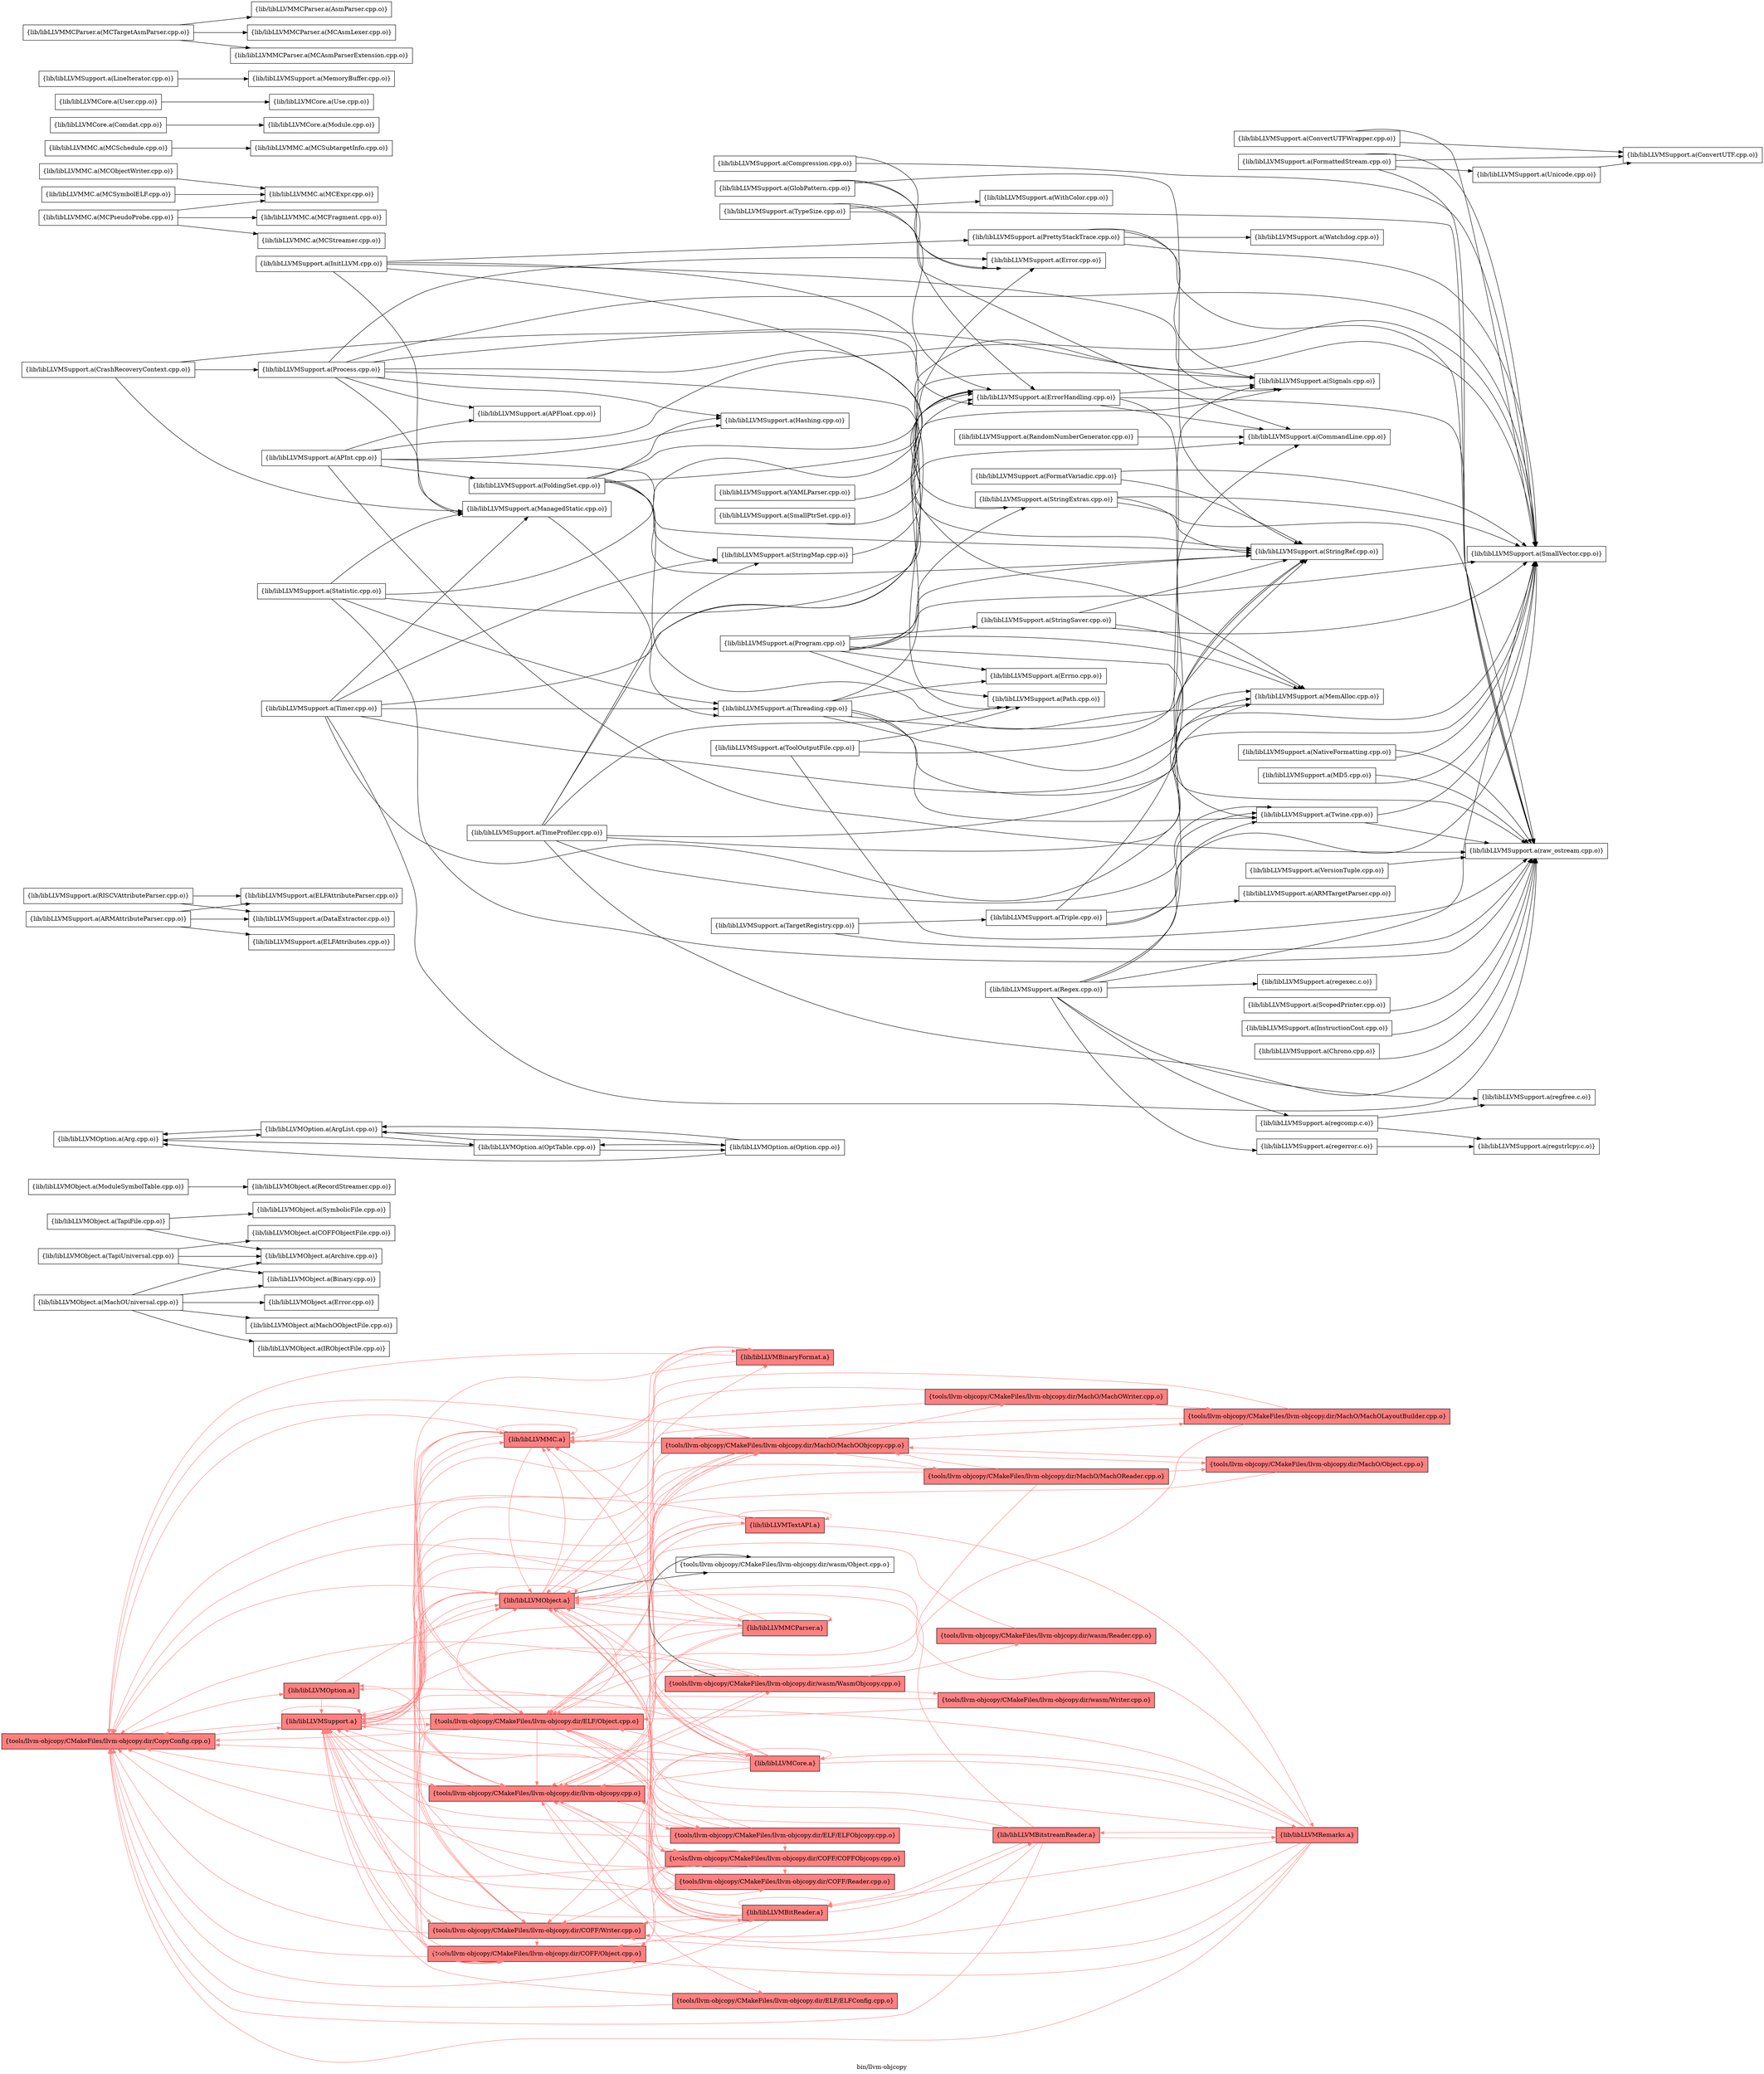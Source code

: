 digraph "bin/llvm-objcopy" {
	label="bin/llvm-objcopy";
	rankdir="LR"
	{ rank=same; Node0x5558c8096448;  }
	{ rank=same; Node0x5558c8097758; Node0x5558c8097208;  }
	{ rank=same; Node0x5558c8096808; Node0x5558c8095368; Node0x5558c809b2b8; Node0x5558c8099878; Node0x5558c8098838; Node0x5558c80958b8;  }
	{ rank=same; Node0x5558c8098e28; Node0x5558c8096498; Node0x5558c8092ac8; Node0x5558c809b8f8; Node0x5558c80995f8; Node0x5558c8095548; Node0x5558c8094008; Node0x5558c80930b8; Node0x5558c8095638; Node0x5558c8098568; Node0x5558c8097988; Node0x5558c8095598;  }

	Node0x5558c8096448 [shape=record,shape=box,style=filled,fillcolor="1.000000 0.5 1",group=1,label="{tools/llvm-objcopy/CMakeFiles/llvm-objcopy.dir/CopyConfig.cpp.o}"];
	Node0x5558c8096448 -> Node0x5558c8097758[color="1.000000 0.5 1"];
	Node0x5558c8096448 -> Node0x5558c8097208[color="1.000000 0.5 1"];
	Node0x5558c8097758 [shape=record,shape=box,style=filled,fillcolor="1.000000 0.5 1",group=1,label="{lib/libLLVMOption.a}"];
	Node0x5558c8097758 -> Node0x5558c8097208[color="1.000000 0.5 1"];
	Node0x5558c8097758 -> Node0x5558c8096808[color="1.000000 0.5 1"];
	Node0x5558c8097208 [shape=record,shape=box,style=filled,fillcolor="1.000000 0.5 1",group=1,label="{lib/libLLVMSupport.a}"];
	Node0x5558c8097208 -> Node0x5558c8096808[color="1.000000 0.5 1"];
	Node0x5558c8097208 -> Node0x5558c8097208[color="1.000000 0.5 1"];
	Node0x5558c8097208 -> Node0x5558c8095368[color="1.000000 0.5 1"];
	Node0x5558c8097208 -> Node0x5558c8096448[color="1.000000 0.5 1"];
	Node0x5558c8097208 -> Node0x5558c809b2b8[color="1.000000 0.5 1"];
	Node0x5558c8097208 -> Node0x5558c8099878[color="1.000000 0.5 1"];
	Node0x5558c8097208 -> Node0x5558c8098838[color="1.000000 0.5 1"];
	Node0x5558c8097208 -> Node0x5558c80958b8[color="1.000000 0.5 1"];
	Node0x5558c8095368 [shape=record,shape=box,style=filled,fillcolor="1.000000 0.5 1",group=1,label="{tools/llvm-objcopy/CMakeFiles/llvm-objcopy.dir/llvm-objcopy.cpp.o}"];
	Node0x5558c8095368 -> Node0x5558c8096448[color="1.000000 0.5 1"];
	Node0x5558c8095368 -> Node0x5558c8095638[color="1.000000 0.5 1"];
	Node0x5558c8095368 -> Node0x5558c8098568[color="1.000000 0.5 1"];
	Node0x5558c8095368 -> Node0x5558c8097988[color="1.000000 0.5 1"];
	Node0x5558c8095368 -> Node0x5558c809b8f8[color="1.000000 0.5 1"];
	Node0x5558c8095368 -> Node0x5558c8095598[color="1.000000 0.5 1"];
	Node0x5558c8095368 -> Node0x5558c8096808[color="1.000000 0.5 1"];
	Node0x5558c8095368 -> Node0x5558c8097208[color="1.000000 0.5 1"];
	Node0x5558c8095638 [shape=record,shape=box,style=filled,fillcolor="1.000000 0.5 1",group=1,label="{tools/llvm-objcopy/CMakeFiles/llvm-objcopy.dir/COFF/COFFObjcopy.cpp.o}"];
	Node0x5558c8095638 -> Node0x5558c8096448[color="1.000000 0.5 1"];
	Node0x5558c8095638 -> Node0x5558c8099878[color="1.000000 0.5 1"];
	Node0x5558c8095638 -> Node0x5558c80995f8[color="1.000000 0.5 1"];
	Node0x5558c8095638 -> Node0x5558c8098838[color="1.000000 0.5 1"];
	Node0x5558c8095638 -> Node0x5558c8097208[color="1.000000 0.5 1"];
	Node0x5558c8095638 -> Node0x5558c80958b8[color="1.000000 0.5 1"];
	Node0x5558c8098568 [shape=record,shape=box,style=filled,fillcolor="1.000000 0.5 1",group=1,label="{tools/llvm-objcopy/CMakeFiles/llvm-objcopy.dir/ELF/ELFConfig.cpp.o}"];
	Node0x5558c8098568 -> Node0x5558c8096448[color="1.000000 0.5 1"];
	Node0x5558c8098568 -> Node0x5558c8097208[color="1.000000 0.5 1"];
	Node0x5558c8097988 [shape=record,shape=box,style=filled,fillcolor="1.000000 0.5 1",group=1,label="{tools/llvm-objcopy/CMakeFiles/llvm-objcopy.dir/ELF/ELFObjcopy.cpp.o}"];
	Node0x5558c8097988 -> Node0x5558c8096448[color="1.000000 0.5 1"];
	Node0x5558c8097988 -> Node0x5558c8095368[color="1.000000 0.5 1"];
	Node0x5558c8097988 -> Node0x5558c8095638[color="1.000000 0.5 1"];
	Node0x5558c8097988 -> Node0x5558c809b2b8[color="1.000000 0.5 1"];
	Node0x5558c8097988 -> Node0x5558c8096808[color="1.000000 0.5 1"];
	Node0x5558c8097988 -> Node0x5558c8097208[color="1.000000 0.5 1"];
	Node0x5558c809b8f8 [shape=record,shape=box,style=filled,fillcolor="1.000000 0.5 1",group=1,label="{tools/llvm-objcopy/CMakeFiles/llvm-objcopy.dir/MachO/MachOObjcopy.cpp.o}"];
	Node0x5558c809b8f8 -> Node0x5558c8096448[color="1.000000 0.5 1"];
	Node0x5558c809b8f8 -> Node0x5558c8095368[color="1.000000 0.5 1"];
	Node0x5558c809b8f8 -> Node0x5558c8095638[color="1.000000 0.5 1"];
	Node0x5558c809b8f8 -> Node0x5558c809b2b8[color="1.000000 0.5 1"];
	Node0x5558c809b8f8 -> Node0x5558c809c078[color="1.000000 0.5 1"];
	Node0x5558c809b8f8 -> Node0x5558c809c848[color="1.000000 0.5 1"];
	Node0x5558c809b8f8 -> Node0x5558c8097de8[color="1.000000 0.5 1"];
	Node0x5558c809b8f8 -> Node0x5558c8098748[color="1.000000 0.5 1"];
	Node0x5558c809b8f8 -> Node0x5558c8096808[color="1.000000 0.5 1"];
	Node0x5558c809b8f8 -> Node0x5558c8097208[color="1.000000 0.5 1"];
	Node0x5558c809b8f8 -> Node0x5558c80958b8[color="1.000000 0.5 1"];
	Node0x5558c8095598 [shape=record,shape=box,style=filled,fillcolor="1.000000 0.5 1",group=1,label="{tools/llvm-objcopy/CMakeFiles/llvm-objcopy.dir/wasm/WasmObjcopy.cpp.o}"];
	Node0x5558c8095598 -> Node0x5558c8096448[color="1.000000 0.5 1"];
	Node0x5558c8095598 -> Node0x5558c8095368[color="1.000000 0.5 1"];
	Node0x5558c8095598 -> Node0x5558c8095638[color="1.000000 0.5 1"];
	Node0x5558c8095598 -> Node0x5558c8098e28;
	Node0x5558c8095598 -> Node0x5558c8099698[color="1.000000 0.5 1"];
	Node0x5558c8095598 -> Node0x5558c8099e18[color="1.000000 0.5 1"];
	Node0x5558c8095598 -> Node0x5558c8097208[color="1.000000 0.5 1"];
	Node0x5558c8096808 [shape=record,shape=box,style=filled,fillcolor="1.000000 0.5 1",group=1,label="{lib/libLLVMObject.a}"];
	Node0x5558c8096808 -> Node0x5558c8096448[color="1.000000 0.5 1"];
	Node0x5558c8096808 -> Node0x5558c8095368[color="1.000000 0.5 1"];
	Node0x5558c8096808 -> Node0x5558c8099878[color="1.000000 0.5 1"];
	Node0x5558c8096808 -> Node0x5558c809b2b8[color="1.000000 0.5 1"];
	Node0x5558c8096808 -> Node0x5558c8098e28;
	Node0x5558c8096808 -> Node0x5558c8096808[color="1.000000 0.5 1"];
	Node0x5558c8096808 -> Node0x5558c8097208[color="1.000000 0.5 1"];
	Node0x5558c8096808 -> Node0x5558c8098838[color="1.000000 0.5 1"];
	Node0x5558c8096808 -> Node0x5558c8096498[color="1.000000 0.5 1"];
	Node0x5558c8096808 -> Node0x5558c8092ac8[color="1.000000 0.5 1"];
	Node0x5558c8096808 -> Node0x5558c809b8f8[color="1.000000 0.5 1"];
	Node0x5558c8096808 -> Node0x5558c80995f8[color="1.000000 0.5 1"];
	Node0x5558c8096808 -> Node0x5558c80958b8[color="1.000000 0.5 1"];
	Node0x5558c8096808 -> Node0x5558c8095548[color="1.000000 0.5 1"];
	Node0x5558c8096808 -> Node0x5558c8094008[color="1.000000 0.5 1"];
	Node0x5558c8096808 -> Node0x5558c80930b8[color="1.000000 0.5 1"];
	Node0x5558c8099878 [shape=record,shape=box,style=filled,fillcolor="1.000000 0.5 1",group=1,label="{tools/llvm-objcopy/CMakeFiles/llvm-objcopy.dir/COFF/Object.cpp.o}"];
	Node0x5558c8099878 -> Node0x5558c8096448[color="1.000000 0.5 1"];
	Node0x5558c8099878 -> Node0x5558c8096808[color="1.000000 0.5 1"];
	Node0x5558c8099878 -> Node0x5558c8097208[color="1.000000 0.5 1"];
	Node0x5558c80995f8 [shape=record,shape=box,style=filled,fillcolor="1.000000 0.5 1",group=1,label="{tools/llvm-objcopy/CMakeFiles/llvm-objcopy.dir/COFF/Reader.cpp.o}"];
	Node0x5558c80995f8 -> Node0x5558c8095368[color="1.000000 0.5 1"];
	Node0x5558c80995f8 -> Node0x5558c8099878[color="1.000000 0.5 1"];
	Node0x5558c80995f8 -> Node0x5558c8096808[color="1.000000 0.5 1"];
	Node0x5558c80995f8 -> Node0x5558c8097208[color="1.000000 0.5 1"];
	Node0x5558c8098838 [shape=record,shape=box,style=filled,fillcolor="1.000000 0.5 1",group=1,label="{tools/llvm-objcopy/CMakeFiles/llvm-objcopy.dir/COFF/Writer.cpp.o}"];
	Node0x5558c8098838 -> Node0x5558c8096448[color="1.000000 0.5 1"];
	Node0x5558c8098838 -> Node0x5558c8099878[color="1.000000 0.5 1"];
	Node0x5558c8098838 -> Node0x5558c8096808[color="1.000000 0.5 1"];
	Node0x5558c8098838 -> Node0x5558c8097208[color="1.000000 0.5 1"];
	Node0x5558c8098838 -> Node0x5558c80958b8[color="1.000000 0.5 1"];
	Node0x5558c80958b8 [shape=record,shape=box,style=filled,fillcolor="1.000000 0.5 1",group=1,label="{lib/libLLVMMC.a}"];
	Node0x5558c80958b8 -> Node0x5558c8096448[color="1.000000 0.5 1"];
	Node0x5558c80958b8 -> Node0x5558c809b2b8[color="1.000000 0.5 1"];
	Node0x5558c80958b8 -> Node0x5558c8096808[color="1.000000 0.5 1"];
	Node0x5558c80958b8 -> Node0x5558c8097208[color="1.000000 0.5 1"];
	Node0x5558c80958b8 -> Node0x5558c80958b8[color="1.000000 0.5 1"];
	Node0x5558c80958b8 -> Node0x5558c8092ac8[color="1.000000 0.5 1"];
	Node0x5558c80958b8 -> Node0x5558c8095368[color="1.000000 0.5 1"];
	Node0x5558c809b2b8 [shape=record,shape=box,style=filled,fillcolor="1.000000 0.5 1",group=1,label="{tools/llvm-objcopy/CMakeFiles/llvm-objcopy.dir/ELF/Object.cpp.o}"];
	Node0x5558c809b2b8 -> Node0x5558c8096448[color="1.000000 0.5 1"];
	Node0x5558c809b2b8 -> Node0x5558c8095368[color="1.000000 0.5 1"];
	Node0x5558c809b2b8 -> Node0x5558c8099878[color="1.000000 0.5 1"];
	Node0x5558c809b2b8 -> Node0x5558c8097988[color="1.000000 0.5 1"];
	Node0x5558c809b2b8 -> Node0x5558c8096808[color="1.000000 0.5 1"];
	Node0x5558c809b2b8 -> Node0x5558c8097208[color="1.000000 0.5 1"];
	Node0x5558c809b2b8 -> Node0x5558c80958b8[color="1.000000 0.5 1"];
	Node0x5558c809c078 [shape=record,shape=box,style=filled,fillcolor="1.000000 0.5 1",group=1,label="{tools/llvm-objcopy/CMakeFiles/llvm-objcopy.dir/MachO/MachOReader.cpp.o}"];
	Node0x5558c809c078 -> Node0x5558c809b2b8[color="1.000000 0.5 1"];
	Node0x5558c809c078 -> Node0x5558c809b8f8[color="1.000000 0.5 1"];
	Node0x5558c809c078 -> Node0x5558c8098748[color="1.000000 0.5 1"];
	Node0x5558c809c078 -> Node0x5558c8096808[color="1.000000 0.5 1"];
	Node0x5558c809c078 -> Node0x5558c8097208[color="1.000000 0.5 1"];
	Node0x5558c809c848 [shape=record,shape=box,style=filled,fillcolor="1.000000 0.5 1",group=1,label="{tools/llvm-objcopy/CMakeFiles/llvm-objcopy.dir/MachO/MachOWriter.cpp.o}"];
	Node0x5558c809c848 -> Node0x5558c8097de8[color="1.000000 0.5 1"];
	Node0x5558c809c848 -> Node0x5558c8097208[color="1.000000 0.5 1"];
	Node0x5558c809c848 -> Node0x5558c80958b8[color="1.000000 0.5 1"];
	Node0x5558c8097de8 [shape=record,shape=box,style=filled,fillcolor="1.000000 0.5 1",group=1,label="{tools/llvm-objcopy/CMakeFiles/llvm-objcopy.dir/MachO/MachOLayoutBuilder.cpp.o}"];
	Node0x5558c8097de8 -> Node0x5558c809b2b8[color="1.000000 0.5 1"];
	Node0x5558c8097de8 -> Node0x5558c8097208[color="1.000000 0.5 1"];
	Node0x5558c8097de8 -> Node0x5558c80958b8[color="1.000000 0.5 1"];
	Node0x5558c8098748 [shape=record,shape=box,style=filled,fillcolor="1.000000 0.5 1",group=1,label="{tools/llvm-objcopy/CMakeFiles/llvm-objcopy.dir/MachO/Object.cpp.o}"];
	Node0x5558c8098748 -> Node0x5558c809b8f8[color="1.000000 0.5 1"];
	Node0x5558c8098748 -> Node0x5558c8097208[color="1.000000 0.5 1"];
	Node0x5558c8099698 [shape=record,shape=box,style=filled,fillcolor="1.000000 0.5 1",group=1,label="{tools/llvm-objcopy/CMakeFiles/llvm-objcopy.dir/wasm/Reader.cpp.o}"];
	Node0x5558c8099698 -> Node0x5558c8096808[color="1.000000 0.5 1"];
	Node0x5558c8099e18 [shape=record,shape=box,style=filled,fillcolor="1.000000 0.5 1",group=1,label="{tools/llvm-objcopy/CMakeFiles/llvm-objcopy.dir/wasm/Writer.cpp.o}"];
	Node0x5558c8099e18 -> Node0x5558c809b2b8[color="1.000000 0.5 1"];
	Node0x5558c8099e18 -> Node0x5558c8097208[color="1.000000 0.5 1"];
	Node0x5558c8098e28 [shape=record,shape=box,group=0,label="{tools/llvm-objcopy/CMakeFiles/llvm-objcopy.dir/wasm/Object.cpp.o}"];
	Node0x5558c8096498 [shape=record,shape=box,style=filled,fillcolor="1.000000 0.5 1",group=1,label="{lib/libLLVMCore.a}"];
	Node0x5558c8096498 -> Node0x5558c8096808[color="1.000000 0.5 1"];
	Node0x5558c8096498 -> Node0x5558c8097208[color="1.000000 0.5 1"];
	Node0x5558c8096498 -> Node0x5558c8095548[color="1.000000 0.5 1"];
	Node0x5558c8096498 -> Node0x5558c8096498[color="1.000000 0.5 1"];
	Node0x5558c8096498 -> Node0x5558c8096448[color="1.000000 0.5 1"];
	Node0x5558c8096498 -> Node0x5558c8092ac8[color="1.000000 0.5 1"];
	Node0x5558c8096498 -> Node0x5558c8095368[color="1.000000 0.5 1"];
	Node0x5558c8096498 -> Node0x5558c8095f48[color="1.000000 0.5 1"];
	Node0x5558c8096498 -> Node0x5558c8097758[color="1.000000 0.5 1"];
	Node0x5558c8096498 -> Node0x5558c809b2b8[color="1.000000 0.5 1"];
	Node0x5558c8092ac8 [shape=record,shape=box,style=filled,fillcolor="1.000000 0.5 1",group=1,label="{lib/libLLVMBinaryFormat.a}"];
	Node0x5558c8092ac8 -> Node0x5558c8096498[color="1.000000 0.5 1"];
	Node0x5558c8092ac8 -> Node0x5558c8096448[color="1.000000 0.5 1"];
	Node0x5558c8092ac8 -> Node0x5558c8097208[color="1.000000 0.5 1"];
	Node0x5558c8093e28 [shape=record,shape=box,group=0,label="{lib/libLLVMObject.a(MachOUniversal.cpp.o)}"];
	Node0x5558c8093e28 -> Node0x5558c809bc68;
	Node0x5558c8093e28 -> Node0x5558c809c258;
	Node0x5558c8093e28 -> Node0x5558c8093068;
	Node0x5558c8093e28 -> Node0x5558c8094c88;
	Node0x5558c8093e28 -> Node0x5558c80945f8;
	Node0x5558c809bc68 [shape=record,shape=box,group=0,label="{lib/libLLVMObject.a(Archive.cpp.o)}"];
	Node0x5558c809c258 [shape=record,shape=box,group=0,label="{lib/libLLVMObject.a(Binary.cpp.o)}"];
	Node0x5558c8093068 [shape=record,shape=box,group=0,label="{lib/libLLVMObject.a(Error.cpp.o)}"];
	Node0x5558c8094c88 [shape=record,shape=box,group=0,label="{lib/libLLVMObject.a(MachOObjectFile.cpp.o)}"];
	Node0x5558c80945f8 [shape=record,shape=box,group=0,label="{lib/libLLVMObject.a(IRObjectFile.cpp.o)}"];
	Node0x5558c8095548 [shape=record,shape=box,style=filled,fillcolor="1.000000 0.5 1",group=1,label="{lib/libLLVMBitReader.a}"];
	Node0x5558c8095548 -> Node0x5558c8096448[color="1.000000 0.5 1"];
	Node0x5558c8095548 -> Node0x5558c8095368[color="1.000000 0.5 1"];
	Node0x5558c8095548 -> Node0x5558c8099878[color="1.000000 0.5 1"];
	Node0x5558c8095548 -> Node0x5558c8098838[color="1.000000 0.5 1"];
	Node0x5558c8095548 -> Node0x5558c809b2b8[color="1.000000 0.5 1"];
	Node0x5558c8095548 -> Node0x5558c8096808[color="1.000000 0.5 1"];
	Node0x5558c8095548 -> Node0x5558c8097758[color="1.000000 0.5 1"];
	Node0x5558c8095548 -> Node0x5558c8097208[color="1.000000 0.5 1"];
	Node0x5558c8095548 -> Node0x5558c8095548[color="1.000000 0.5 1"];
	Node0x5558c8095548 -> Node0x5558c8096498[color="1.000000 0.5 1"];
	Node0x5558c8095548 -> Node0x5558c80944b8[color="1.000000 0.5 1"];
	Node0x5558c8099328 [shape=record,shape=box,group=0,label="{lib/libLLVMObject.a(ModuleSymbolTable.cpp.o)}"];
	Node0x5558c8099328 -> Node0x5558c8097e38;
	Node0x5558c8097e38 [shape=record,shape=box,group=0,label="{lib/libLLVMObject.a(RecordStreamer.cpp.o)}"];
	Node0x5558c8094008 [shape=record,shape=box,style=filled,fillcolor="1.000000 0.5 1",group=1,label="{lib/libLLVMMCParser.a}"];
	Node0x5558c8094008 -> Node0x5558c8096448[color="1.000000 0.5 1"];
	Node0x5558c8094008 -> Node0x5558c8095368[color="1.000000 0.5 1"];
	Node0x5558c8094008 -> Node0x5558c8098838[color="1.000000 0.5 1"];
	Node0x5558c8094008 -> Node0x5558c809b2b8[color="1.000000 0.5 1"];
	Node0x5558c8094008 -> Node0x5558c8097208[color="1.000000 0.5 1"];
	Node0x5558c8094008 -> Node0x5558c8096808[color="1.000000 0.5 1"];
	Node0x5558c8094008 -> Node0x5558c80958b8[color="1.000000 0.5 1"];
	Node0x5558c8094008 -> Node0x5558c8094008[color="1.000000 0.5 1"];
	Node0x5558c8094008 -> Node0x5558c8096498[color="1.000000 0.5 1"];
	Node0x5558c80972a8 [shape=record,shape=box,group=0,label="{lib/libLLVMObject.a(TapiUniversal.cpp.o)}"];
	Node0x5558c80972a8 -> Node0x5558c809bc68;
	Node0x5558c80972a8 -> Node0x5558c809c258;
	Node0x5558c80972a8 -> Node0x5558c8093658;
	Node0x5558c8093658 [shape=record,shape=box,group=0,label="{lib/libLLVMObject.a(COFFObjectFile.cpp.o)}"];
	Node0x5558c80930b8 [shape=record,shape=box,style=filled,fillcolor="1.000000 0.5 1",group=1,label="{lib/libLLVMTextAPI.a}"];
	Node0x5558c80930b8 -> Node0x5558c8097208[color="1.000000 0.5 1"];
	Node0x5558c80930b8 -> Node0x5558c80930b8[color="1.000000 0.5 1"];
	Node0x5558c80930b8 -> Node0x5558c8096448[color="1.000000 0.5 1"];
	Node0x5558c80930b8 -> Node0x5558c809b2b8[color="1.000000 0.5 1"];
	Node0x5558c80930b8 -> Node0x5558c8096808[color="1.000000 0.5 1"];
	Node0x5558c80930b8 -> Node0x5558c8095f48[color="1.000000 0.5 1"];
	Node0x5558c8096a88 [shape=record,shape=box,group=0,label="{lib/libLLVMObject.a(TapiFile.cpp.o)}"];
	Node0x5558c8096a88 -> Node0x5558c809bc68;
	Node0x5558c8096a88 -> Node0x5558c8097c08;
	Node0x5558c8097c08 [shape=record,shape=box,group=0,label="{lib/libLLVMObject.a(SymbolicFile.cpp.o)}"];
	Node0x5558c8096038 [shape=record,shape=box,group=0,label="{lib/libLLVMOption.a(Arg.cpp.o)}"];
	Node0x5558c8096038 -> Node0x5558c8096678;
	Node0x5558c8096678 [shape=record,shape=box,group=0,label="{lib/libLLVMOption.a(ArgList.cpp.o)}"];
	Node0x5558c8096678 -> Node0x5558c8096038;
	Node0x5558c8096678 -> Node0x5558c80972f8;
	Node0x5558c8096678 -> Node0x5558c80975c8;
	Node0x5558c80972f8 [shape=record,shape=box,group=0,label="{lib/libLLVMOption.a(Option.cpp.o)}"];
	Node0x5558c80972f8 -> Node0x5558c8096038;
	Node0x5558c80972f8 -> Node0x5558c8096678;
	Node0x5558c80972f8 -> Node0x5558c80975c8;
	Node0x5558c80975c8 [shape=record,shape=box,group=0,label="{lib/libLLVMOption.a(OptTable.cpp.o)}"];
	Node0x5558c80975c8 -> Node0x5558c8096038;
	Node0x5558c80975c8 -> Node0x5558c8096678;
	Node0x5558c80975c8 -> Node0x5558c80972f8;
	Node0x5558c80940a8 [shape=record,shape=box,group=0,label="{lib/libLLVMSupport.a(ARMAttributeParser.cpp.o)}"];
	Node0x5558c80940a8 -> Node0x5558c8099008;
	Node0x5558c80940a8 -> Node0x5558c809b128;
	Node0x5558c80940a8 -> Node0x5558c809abd8;
	Node0x5558c8099008 [shape=record,shape=box,group=0,label="{lib/libLLVMSupport.a(DataExtractor.cpp.o)}"];
	Node0x5558c809b128 [shape=record,shape=box,group=0,label="{lib/libLLVMSupport.a(ELFAttributeParser.cpp.o)}"];
	Node0x5558c809abd8 [shape=record,shape=box,group=0,label="{lib/libLLVMSupport.a(ELFAttributes.cpp.o)}"];
	Node0x5558c80986f8 [shape=record,shape=box,group=0,label="{lib/libLLVMSupport.a(Compression.cpp.o)}"];
	Node0x5558c80986f8 -> Node0x5558c809a458;
	Node0x5558c80986f8 -> Node0x5558c809b308;
	Node0x5558c809a458 [shape=record,shape=box,group=0,label="{lib/libLLVMSupport.a(Error.cpp.o)}"];
	Node0x5558c809b308 [shape=record,shape=box,group=0,label="{lib/libLLVMSupport.a(SmallVector.cpp.o)}"];
	Node0x5558c8099eb8 [shape=record,shape=box,group=0,label="{lib/libLLVMSupport.a(ConvertUTFWrapper.cpp.o)}"];
	Node0x5558c8099eb8 -> Node0x5558c80996e8;
	Node0x5558c8099eb8 -> Node0x5558c809b308;
	Node0x5558c80996e8 [shape=record,shape=box,group=0,label="{lib/libLLVMSupport.a(ConvertUTF.cpp.o)}"];
	Node0x5558c809c4d8 [shape=record,shape=box,group=0,label="{lib/libLLVMSupport.a(ErrorHandling.cpp.o)}"];
	Node0x5558c809c4d8 -> Node0x5558c80967b8;
	Node0x5558c809c4d8 -> Node0x5558c80991e8;
	Node0x5558c809c4d8 -> Node0x5558c8095098;
	Node0x5558c809c4d8 -> Node0x5558c8094d28;
	Node0x5558c80967b8 [shape=record,shape=box,group=0,label="{lib/libLLVMSupport.a(CommandLine.cpp.o)}"];
	Node0x5558c80991e8 [shape=record,shape=box,group=0,label="{lib/libLLVMSupport.a(Twine.cpp.o)}"];
	Node0x5558c80991e8 -> Node0x5558c809b308;
	Node0x5558c80991e8 -> Node0x5558c8095098;
	Node0x5558c8095098 [shape=record,shape=box,group=0,label="{lib/libLLVMSupport.a(raw_ostream.cpp.o)}"];
	Node0x5558c8094d28 [shape=record,shape=box,group=0,label="{lib/libLLVMSupport.a(Signals.cpp.o)}"];
	Node0x5558c8099fa8 [shape=record,shape=box,group=0,label="{lib/libLLVMSupport.a(FormatVariadic.cpp.o)}"];
	Node0x5558c8099fa8 -> Node0x5558c809b308;
	Node0x5558c8099fa8 -> Node0x5558c8092ed8;
	Node0x5558c8092ed8 [shape=record,shape=box,group=0,label="{lib/libLLVMSupport.a(StringRef.cpp.o)}"];
	Node0x5558c8097fc8 [shape=record,shape=box,group=0,label="{lib/libLLVMSupport.a(GlobPattern.cpp.o)}"];
	Node0x5558c8097fc8 -> Node0x5558c809a458;
	Node0x5558c8097fc8 -> Node0x5558c809c4d8;
	Node0x5558c8097fc8 -> Node0x5558c8092ed8;
	Node0x5558c8097938 [shape=record,shape=box,group=0,label="{lib/libLLVMSupport.a(InitLLVM.cpp.o)}"];
	Node0x5558c8097938 -> Node0x5558c809c4d8;
	Node0x5558c8097938 -> Node0x5558c8096df8;
	Node0x5558c8097938 -> Node0x5558c8096628;
	Node0x5558c8097938 -> Node0x5558c8095bd8;
	Node0x5558c8097938 -> Node0x5558c8094d28;
	Node0x5558c8096df8 [shape=record,shape=box,group=0,label="{lib/libLLVMSupport.a(ManagedStatic.cpp.o)}"];
	Node0x5558c8096df8 -> Node0x5558c8095f98;
	Node0x5558c8096628 [shape=record,shape=box,group=0,label="{lib/libLLVMSupport.a(MemAlloc.cpp.o)}"];
	Node0x5558c8095bd8 [shape=record,shape=box,group=0,label="{lib/libLLVMSupport.a(PrettyStackTrace.cpp.o)}"];
	Node0x5558c8095bd8 -> Node0x5558c809b308;
	Node0x5558c8095bd8 -> Node0x5558c8095098;
	Node0x5558c8095bd8 -> Node0x5558c8094d28;
	Node0x5558c8095bd8 -> Node0x5558c8097898;
	Node0x5558c8095f98 [shape=record,shape=box,group=0,label="{lib/libLLVMSupport.a(Threading.cpp.o)}"];
	Node0x5558c8095f98 -> Node0x5558c809c4d8;
	Node0x5558c8095f98 -> Node0x5558c8096628;
	Node0x5558c8095f98 -> Node0x5558c809b308;
	Node0x5558c8095f98 -> Node0x5558c8092ed8;
	Node0x5558c8095f98 -> Node0x5558c80991e8;
	Node0x5558c8095f98 -> Node0x5558c8092d48;
	Node0x5558c8096308 [shape=record,shape=box,group=0,label="{lib/libLLVMSupport.a(NativeFormatting.cpp.o)}"];
	Node0x5558c8096308 -> Node0x5558c809b308;
	Node0x5558c8096308 -> Node0x5558c8095098;
	Node0x5558c8097898 [shape=record,shape=box,group=0,label="{lib/libLLVMSupport.a(Watchdog.cpp.o)}"];
	Node0x5558c8099148 [shape=record,shape=box,group=0,label="{lib/libLLVMSupport.a(Regex.cpp.o)}"];
	Node0x5558c8099148 -> Node0x5558c809b308;
	Node0x5558c8099148 -> Node0x5558c8092ed8;
	Node0x5558c8099148 -> Node0x5558c80991e8;
	Node0x5558c8099148 -> Node0x5558c809a818;
	Node0x5558c8099148 -> Node0x5558c809a548;
	Node0x5558c8099148 -> Node0x5558c809ac28;
	Node0x5558c8099148 -> Node0x5558c809be48;
	Node0x5558c809a818 [shape=record,shape=box,group=0,label="{lib/libLLVMSupport.a(regcomp.c.o)}"];
	Node0x5558c809a818 -> Node0x5558c809be48;
	Node0x5558c809a818 -> Node0x5558c809c3e8;
	Node0x5558c809a548 [shape=record,shape=box,group=0,label="{lib/libLLVMSupport.a(regerror.c.o)}"];
	Node0x5558c809a548 -> Node0x5558c809c3e8;
	Node0x5558c809ac28 [shape=record,shape=box,group=0,label="{lib/libLLVMSupport.a(regexec.c.o)}"];
	Node0x5558c809be48 [shape=record,shape=box,group=0,label="{lib/libLLVMSupport.a(regfree.c.o)}"];
	Node0x5558c8099f08 [shape=record,shape=box,group=0,label="{lib/libLLVMSupport.a(RISCVAttributeParser.cpp.o)}"];
	Node0x5558c8099f08 -> Node0x5558c8099008;
	Node0x5558c8099f08 -> Node0x5558c809b128;
	Node0x5558c809a778 [shape=record,shape=box,group=0,label="{lib/libLLVMSupport.a(ScopedPrinter.cpp.o)}"];
	Node0x5558c809a778 -> Node0x5558c8095098;
	Node0x5558c809aef8 [shape=record,shape=box,group=0,label="{lib/libLLVMSupport.a(SmallPtrSet.cpp.o)}"];
	Node0x5558c809aef8 -> Node0x5558c809c4d8;
	Node0x5558c809c208 [shape=record,shape=box,group=0,label="{lib/libLLVMSupport.a(StringMap.cpp.o)}"];
	Node0x5558c809c208 -> Node0x5558c809c4d8;
	Node0x5558c8092ca8 [shape=record,shape=box,group=0,label="{lib/libLLVMSupport.a(StringSaver.cpp.o)}"];
	Node0x5558c8092ca8 -> Node0x5558c8096628;
	Node0x5558c8092ca8 -> Node0x5558c809b308;
	Node0x5558c8092ca8 -> Node0x5558c8092ed8;
	Node0x5558c8095ae8 [shape=record,shape=box,group=0,label="{lib/libLLVMSupport.a(APInt.cpp.o)}"];
	Node0x5558c8095ae8 -> Node0x5558c809b308;
	Node0x5558c8095ae8 -> Node0x5558c8092ed8;
	Node0x5558c8095ae8 -> Node0x5558c8093b58;
	Node0x5558c8095ae8 -> Node0x5558c8096358;
	Node0x5558c8095ae8 -> Node0x5558c80956d8;
	Node0x5558c8095ae8 -> Node0x5558c8095098;
	Node0x5558c8093b58 [shape=record,shape=box,group=0,label="{lib/libLLVMSupport.a(APFloat.cpp.o)}"];
	Node0x5558c8096358 [shape=record,shape=box,group=0,label="{lib/libLLVMSupport.a(FoldingSet.cpp.o)}"];
	Node0x5558c8096358 -> Node0x5558c809c4d8;
	Node0x5558c8096358 -> Node0x5558c8096628;
	Node0x5558c8096358 -> Node0x5558c809b308;
	Node0x5558c8096358 -> Node0x5558c809c208;
	Node0x5558c8096358 -> Node0x5558c8092ed8;
	Node0x5558c8096358 -> Node0x5558c80956d8;
	Node0x5558c80956d8 [shape=record,shape=box,group=0,label="{lib/libLLVMSupport.a(Hashing.cpp.o)}"];
	Node0x5558c80997d8 [shape=record,shape=box,group=0,label="{lib/libLLVMSupport.a(Triple.cpp.o)}"];
	Node0x5558c80997d8 -> Node0x5558c809b308;
	Node0x5558c80997d8 -> Node0x5558c8092ed8;
	Node0x5558c80997d8 -> Node0x5558c8099058;
	Node0x5558c80997d8 -> Node0x5558c80991e8;
	Node0x5558c8099058 [shape=record,shape=box,group=0,label="{lib/libLLVMSupport.a(ARMTargetParser.cpp.o)}"];
	Node0x5558c8098b08 [shape=record,shape=box,group=0,label="{lib/libLLVMSupport.a(TypeSize.cpp.o)}"];
	Node0x5558c8098b08 -> Node0x5558c80967b8;
	Node0x5558c8098b08 -> Node0x5558c809c4d8;
	Node0x5558c8098b08 -> Node0x5558c8097f78;
	Node0x5558c8098b08 -> Node0x5558c8095098;
	Node0x5558c8097f78 [shape=record,shape=box,group=0,label="{lib/libLLVMSupport.a(WithColor.cpp.o)}"];
	Node0x5558c809c6b8 [shape=record,shape=box,group=0,label="{lib/libLLVMSupport.a(YAMLParser.cpp.o)}"];
	Node0x5558c809c6b8 -> Node0x5558c809c4d8;
	Node0x5558c809b538 [shape=record,shape=box,group=0,label="{lib/libLLVMSupport.a(Unicode.cpp.o)}"];
	Node0x5558c809b538 -> Node0x5558c80996e8;
	Node0x5558c809c3e8 [shape=record,shape=box,group=0,label="{lib/libLLVMSupport.a(regstrlcpy.c.o)}"];
	Node0x5558c8098608 [shape=record,shape=box,group=0,label="{lib/libLLVMSupport.a(MD5.cpp.o)}"];
	Node0x5558c8098608 -> Node0x5558c809b308;
	Node0x5558c8098608 -> Node0x5558c8095098;
	Node0x5558c8098ce8 [shape=record,shape=box,group=0,label="{lib/libLLVMSupport.a(Process.cpp.o)}"];
	Node0x5558c8098ce8 -> Node0x5558c809a458;
	Node0x5558c8098ce8 -> Node0x5558c8096df8;
	Node0x5558c8098ce8 -> Node0x5558c809b308;
	Node0x5558c8098ce8 -> Node0x5558c8092ed8;
	Node0x5558c8098ce8 -> Node0x5558c8093b58;
	Node0x5558c8098ce8 -> Node0x5558c80956d8;
	Node0x5558c8098ce8 -> Node0x5558c8098bf8;
	Node0x5558c8098ce8 -> Node0x5558c8093838;
	Node0x5558c8098bf8 [shape=record,shape=box,group=0,label="{lib/libLLVMSupport.a(Path.cpp.o)}"];
	Node0x5558c8093838 [shape=record,shape=box,group=0,label="{lib/libLLVMSupport.a(StringExtras.cpp.o)}"];
	Node0x5558c8093838 -> Node0x5558c809b308;
	Node0x5558c8093838 -> Node0x5558c8092ed8;
	Node0x5558c8093838 -> Node0x5558c8095098;
	Node0x5558c809b678 [shape=record,shape=box,group=0,label="{lib/libLLVMSupport.a(CrashRecoveryContext.cpp.o)}"];
	Node0x5558c809b678 -> Node0x5558c8096df8;
	Node0x5558c809b678 -> Node0x5558c8098ce8;
	Node0x5558c809b678 -> Node0x5558c8094d28;
	Node0x5558c8093108 [shape=record,shape=box,group=0,label="{lib/libLLVMSupport.a(Program.cpp.o)}"];
	Node0x5558c8093108 -> Node0x5558c8096628;
	Node0x5558c8093108 -> Node0x5558c809b308;
	Node0x5558c8093108 -> Node0x5558c8092ca8;
	Node0x5558c8093108 -> Node0x5558c8092ed8;
	Node0x5558c8093108 -> Node0x5558c8095098;
	Node0x5558c8093108 -> Node0x5558c8098bf8;
	Node0x5558c8093108 -> Node0x5558c8093838;
	Node0x5558c8093108 -> Node0x5558c8092d48;
	Node0x5558c8092d48 [shape=record,shape=box,group=0,label="{lib/libLLVMSupport.a(Errno.cpp.o)}"];
	Node0x5558c8094648 [shape=record,shape=box,group=0,label="{lib/libLLVMSupport.a(TargetRegistry.cpp.o)}"];
	Node0x5558c8094648 -> Node0x5558c80997d8;
	Node0x5558c8094648 -> Node0x5558c8095098;
	Node0x5558c8094be8 [shape=record,shape=box,group=0,label="{lib/libLLVMMC.a(MCObjectWriter.cpp.o)}"];
	Node0x5558c8094be8 -> Node0x5558c80950e8;
	Node0x5558c80950e8 [shape=record,shape=box,group=0,label="{lib/libLLVMMC.a(MCExpr.cpp.o)}"];
	Node0x5558c8092c08 [shape=record,shape=box,group=0,label="{lib/libLLVMMC.a(MCPseudoProbe.cpp.o)}"];
	Node0x5558c8092c08 -> Node0x5558c80950e8;
	Node0x5558c8092c08 -> Node0x5558c80960d8;
	Node0x5558c8092c08 -> Node0x5558c8092988;
	Node0x5558c80960d8 [shape=record,shape=box,group=0,label="{lib/libLLVMMC.a(MCFragment.cpp.o)}"];
	Node0x5558c8092988 [shape=record,shape=box,group=0,label="{lib/libLLVMMC.a(MCStreamer.cpp.o)}"];
	Node0x5558c8094288 [shape=record,shape=box,group=0,label="{lib/libLLVMMC.a(MCSchedule.cpp.o)}"];
	Node0x5558c8094288 -> Node0x5558c8093a68;
	Node0x5558c8093a68 [shape=record,shape=box,group=0,label="{lib/libLLVMMC.a(MCSubtargetInfo.cpp.o)}"];
	Node0x5558c8094878 [shape=record,shape=box,group=0,label="{lib/libLLVMMC.a(MCSymbolELF.cpp.o)}"];
	Node0x5558c8094878 -> Node0x5558c80950e8;
	Node0x5558c80944b8 [shape=record,shape=box,style=filled,fillcolor="1.000000 0.5 1",group=1,label="{lib/libLLVMBitstreamReader.a}"];
	Node0x5558c80944b8 -> Node0x5558c8096448[color="1.000000 0.5 1"];
	Node0x5558c80944b8 -> Node0x5558c8098838[color="1.000000 0.5 1"];
	Node0x5558c80944b8 -> Node0x5558c809b2b8[color="1.000000 0.5 1"];
	Node0x5558c80944b8 -> Node0x5558c8096808[color="1.000000 0.5 1"];
	Node0x5558c80944b8 -> Node0x5558c8097208[color="1.000000 0.5 1"];
	Node0x5558c80944b8 -> Node0x5558c8095548[color="1.000000 0.5 1"];
	Node0x5558c80944b8 -> Node0x5558c8095f48[color="1.000000 0.5 1"];
	Node0x5558c8097168 [shape=record,shape=box,group=0,label="{lib/libLLVMSupport.a(FormattedStream.cpp.o)}"];
	Node0x5558c8097168 -> Node0x5558c80996e8;
	Node0x5558c8097168 -> Node0x5558c809b308;
	Node0x5558c8097168 -> Node0x5558c809b538;
	Node0x5558c8097168 -> Node0x5558c8095098;
	Node0x5558c80970c8 [shape=record,shape=box,group=0,label="{lib/libLLVMCore.a(Comdat.cpp.o)}"];
	Node0x5558c80970c8 -> Node0x5558c8095c28;
	Node0x5558c8095c28 [shape=record,shape=box,group=0,label="{lib/libLLVMCore.a(Module.cpp.o)}"];
	Node0x5558c809b4e8 [shape=record,shape=box,group=0,label="{lib/libLLVMSupport.a(InstructionCost.cpp.o)}"];
	Node0x5558c809b4e8 -> Node0x5558c8095098;
	Node0x5558c8095f48 [shape=record,shape=box,style=filled,fillcolor="1.000000 0.5 1",group=1,label="{lib/libLLVMRemarks.a}"];
	Node0x5558c8095f48 -> Node0x5558c8096448[color="1.000000 0.5 1"];
	Node0x5558c8095f48 -> Node0x5558c8097208[color="1.000000 0.5 1"];
	Node0x5558c8095f48 -> Node0x5558c8095548[color="1.000000 0.5 1"];
	Node0x5558c8095f48 -> Node0x5558c8095368[color="1.000000 0.5 1"];
	Node0x5558c8095f48 -> Node0x5558c8096498[color="1.000000 0.5 1"];
	Node0x5558c8095f48 -> Node0x5558c809b2b8[color="1.000000 0.5 1"];
	Node0x5558c8095f48 -> Node0x5558c8096808[color="1.000000 0.5 1"];
	Node0x5558c8095f48 -> Node0x5558c8099878[color="1.000000 0.5 1"];
	Node0x5558c8095f48 -> Node0x5558c8098838[color="1.000000 0.5 1"];
	Node0x5558c8095f48 -> Node0x5558c80944b8[color="1.000000 0.5 1"];
	Node0x5558c8097c58 [shape=record,shape=box,group=0,label="{lib/libLLVMSupport.a(ToolOutputFile.cpp.o)}"];
	Node0x5558c8097c58 -> Node0x5558c8095098;
	Node0x5558c8097c58 -> Node0x5558c8098bf8;
	Node0x5558c8097c58 -> Node0x5558c8094d28;
	Node0x5558c8095458 [shape=record,shape=box,group=0,label="{lib/libLLVMSupport.a(RandomNumberGenerator.cpp.o)}"];
	Node0x5558c8095458 -> Node0x5558c80967b8;
	Node0x5558c8097618 [shape=record,shape=box,group=0,label="{lib/libLLVMSupport.a(Statistic.cpp.o)}"];
	Node0x5558c8097618 -> Node0x5558c80967b8;
	Node0x5558c8097618 -> Node0x5558c8096df8;
	Node0x5558c8097618 -> Node0x5558c8095098;
	Node0x5558c8097618 -> Node0x5558c8094d28;
	Node0x5558c8097618 -> Node0x5558c8095f98;
	Node0x5558c80955e8 [shape=record,shape=box,group=0,label="{lib/libLLVMSupport.a(Timer.cpp.o)}"];
	Node0x5558c80955e8 -> Node0x5558c80967b8;
	Node0x5558c80955e8 -> Node0x5558c8096df8;
	Node0x5558c80955e8 -> Node0x5558c8096628;
	Node0x5558c80955e8 -> Node0x5558c809c208;
	Node0x5558c80955e8 -> Node0x5558c8095098;
	Node0x5558c80955e8 -> Node0x5558c8094d28;
	Node0x5558c80955e8 -> Node0x5558c8095f98;
	Node0x5558c809b948 [shape=record,shape=box,group=0,label="{lib/libLLVMCore.a(User.cpp.o)}"];
	Node0x5558c809b948 -> Node0x5558c8098338;
	Node0x5558c8098338 [shape=record,shape=box,group=0,label="{lib/libLLVMCore.a(Use.cpp.o)}"];
	Node0x5558c809a958 [shape=record,shape=box,group=0,label="{lib/libLLVMSupport.a(TimeProfiler.cpp.o)}"];
	Node0x5558c809a958 -> Node0x5558c809a458;
	Node0x5558c809a958 -> Node0x5558c8096628;
	Node0x5558c809a958 -> Node0x5558c809b308;
	Node0x5558c809a958 -> Node0x5558c809c208;
	Node0x5558c809a958 -> Node0x5558c80991e8;
	Node0x5558c809a958 -> Node0x5558c8095098;
	Node0x5558c809a958 -> Node0x5558c8098bf8;
	Node0x5558c8092f78 [shape=record,shape=box,group=0,label="{lib/libLLVMSupport.a(Chrono.cpp.o)}"];
	Node0x5558c8092f78 -> Node0x5558c8095098;
	Node0x5558c8097078 [shape=record,shape=box,group=0,label="{lib/libLLVMSupport.a(LineIterator.cpp.o)}"];
	Node0x5558c8097078 -> Node0x5558c8097258;
	Node0x5558c8097258 [shape=record,shape=box,group=0,label="{lib/libLLVMSupport.a(MemoryBuffer.cpp.o)}"];
	Node0x5558c8097848 [shape=record,shape=box,group=0,label="{lib/libLLVMSupport.a(VersionTuple.cpp.o)}"];
	Node0x5558c8097848 -> Node0x5558c8095098;
	Node0x5558c80973e8 [shape=record,shape=box,group=0,label="{lib/libLLVMMCParser.a(MCTargetAsmParser.cpp.o)}"];
	Node0x5558c80973e8 -> Node0x5558c8093748;
	Node0x5558c80973e8 -> Node0x5558c809a7c8;
	Node0x5558c80973e8 -> Node0x5558c80971b8;
	Node0x5558c8093748 [shape=record,shape=box,group=0,label="{lib/libLLVMMCParser.a(AsmParser.cpp.o)}"];
	Node0x5558c809a7c8 [shape=record,shape=box,group=0,label="{lib/libLLVMMCParser.a(MCAsmLexer.cpp.o)}"];
	Node0x5558c80971b8 [shape=record,shape=box,group=0,label="{lib/libLLVMMCParser.a(MCAsmParserExtension.cpp.o)}"];
}
